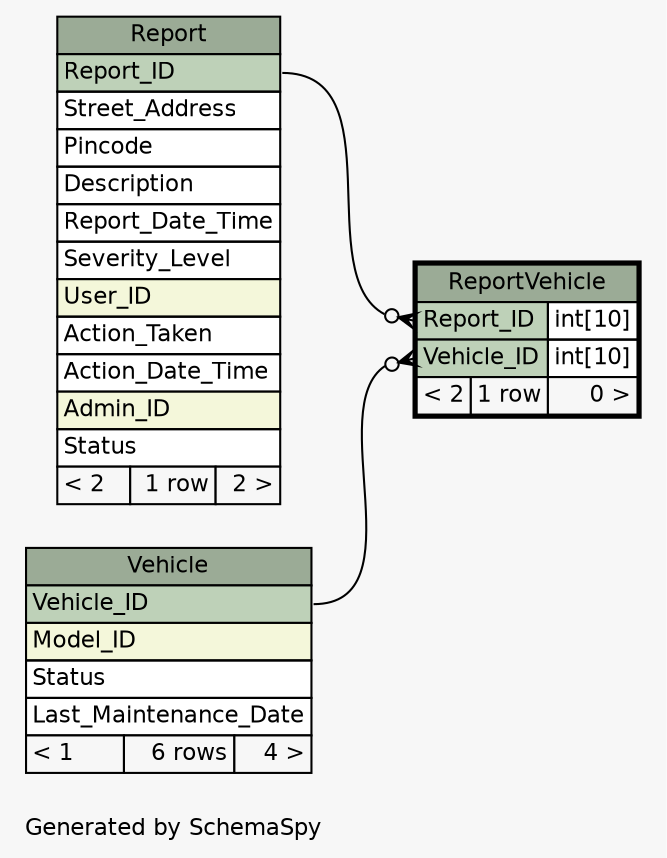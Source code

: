 // dot 12.1.0 on Linux 6.13.8-200.fc41.x86_64
// SchemaSpy rev 590
digraph "oneDegreeRelationshipsDiagram" {
  graph [
    rankdir="RL"
    bgcolor="#f7f7f7"
    label="\nGenerated by SchemaSpy"
    labeljust="l"
    nodesep="0.18"
    ranksep="0.46"
    fontname="Helvetica"
    fontsize="11"
  ];
  node [
    fontname="Helvetica"
    fontsize="11"
    shape="plaintext"
  ];
  edge [
    arrowsize="0.8"
  ];
  "ReportVehicle":"Report_ID":w -> "Report":"Report_ID":e [arrowhead=none dir=back arrowtail=crowodot];
  "ReportVehicle":"Vehicle_ID":w -> "Vehicle":"Vehicle_ID":e [arrowhead=none dir=back arrowtail=crowodot];
  "Report" [
    label=<
    <TABLE BORDER="0" CELLBORDER="1" CELLSPACING="0" BGCOLOR="#ffffff">
      <TR><TD COLSPAN="3" BGCOLOR="#9bab96" ALIGN="CENTER">Report</TD></TR>
      <TR><TD PORT="Report_ID" COLSPAN="3" BGCOLOR="#bed1b8" ALIGN="LEFT">Report_ID</TD></TR>
      <TR><TD PORT="Street_Address" COLSPAN="3" ALIGN="LEFT">Street_Address</TD></TR>
      <TR><TD PORT="Pincode" COLSPAN="3" ALIGN="LEFT">Pincode</TD></TR>
      <TR><TD PORT="Description" COLSPAN="3" ALIGN="LEFT">Description</TD></TR>
      <TR><TD PORT="Report_Date_Time" COLSPAN="3" ALIGN="LEFT">Report_Date_Time</TD></TR>
      <TR><TD PORT="Severity_Level" COLSPAN="3" ALIGN="LEFT">Severity_Level</TD></TR>
      <TR><TD PORT="User_ID" COLSPAN="3" BGCOLOR="#f4f7da" ALIGN="LEFT">User_ID</TD></TR>
      <TR><TD PORT="Action_Taken" COLSPAN="3" ALIGN="LEFT">Action_Taken</TD></TR>
      <TR><TD PORT="Action_Date_Time" COLSPAN="3" ALIGN="LEFT">Action_Date_Time</TD></TR>
      <TR><TD PORT="Admin_ID" COLSPAN="3" BGCOLOR="#f4f7da" ALIGN="LEFT">Admin_ID</TD></TR>
      <TR><TD PORT="Status" COLSPAN="3" ALIGN="LEFT">Status</TD></TR>
      <TR><TD ALIGN="LEFT" BGCOLOR="#f7f7f7">&lt; 2</TD><TD ALIGN="RIGHT" BGCOLOR="#f7f7f7">1 row</TD><TD ALIGN="RIGHT" BGCOLOR="#f7f7f7">2 &gt;</TD></TR>
    </TABLE>>
    URL="Report.html"
    tooltip="Report"
  ];
  "ReportVehicle" [
    label=<
    <TABLE BORDER="2" CELLBORDER="1" CELLSPACING="0" BGCOLOR="#ffffff">
      <TR><TD COLSPAN="3" BGCOLOR="#9bab96" ALIGN="CENTER">ReportVehicle</TD></TR>
      <TR><TD PORT="Report_ID" COLSPAN="2" BGCOLOR="#bed1b8" ALIGN="LEFT">Report_ID</TD><TD PORT="Report_ID.type" ALIGN="LEFT">int[10]</TD></TR>
      <TR><TD PORT="Vehicle_ID" COLSPAN="2" BGCOLOR="#bed1b8" ALIGN="LEFT">Vehicle_ID</TD><TD PORT="Vehicle_ID.type" ALIGN="LEFT">int[10]</TD></TR>
      <TR><TD ALIGN="LEFT" BGCOLOR="#f7f7f7">&lt; 2</TD><TD ALIGN="RIGHT" BGCOLOR="#f7f7f7">1 row</TD><TD ALIGN="RIGHT" BGCOLOR="#f7f7f7">0 &gt;</TD></TR>
    </TABLE>>
    URL="ReportVehicle.html"
    tooltip="ReportVehicle"
  ];
  "Vehicle" [
    label=<
    <TABLE BORDER="0" CELLBORDER="1" CELLSPACING="0" BGCOLOR="#ffffff">
      <TR><TD COLSPAN="3" BGCOLOR="#9bab96" ALIGN="CENTER">Vehicle</TD></TR>
      <TR><TD PORT="Vehicle_ID" COLSPAN="3" BGCOLOR="#bed1b8" ALIGN="LEFT">Vehicle_ID</TD></TR>
      <TR><TD PORT="Model_ID" COLSPAN="3" BGCOLOR="#f4f7da" ALIGN="LEFT">Model_ID</TD></TR>
      <TR><TD PORT="Status" COLSPAN="3" ALIGN="LEFT">Status</TD></TR>
      <TR><TD PORT="Last_Maintenance_Date" COLSPAN="3" ALIGN="LEFT">Last_Maintenance_Date</TD></TR>
      <TR><TD ALIGN="LEFT" BGCOLOR="#f7f7f7">&lt; 1</TD><TD ALIGN="RIGHT" BGCOLOR="#f7f7f7">6 rows</TD><TD ALIGN="RIGHT" BGCOLOR="#f7f7f7">4 &gt;</TD></TR>
    </TABLE>>
    URL="Vehicle.html"
    tooltip="Vehicle"
  ];
}
